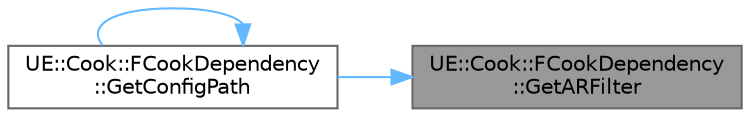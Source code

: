 digraph "UE::Cook::FCookDependency::GetARFilter"
{
 // INTERACTIVE_SVG=YES
 // LATEX_PDF_SIZE
  bgcolor="transparent";
  edge [fontname=Helvetica,fontsize=10,labelfontname=Helvetica,labelfontsize=10];
  node [fontname=Helvetica,fontsize=10,shape=box,height=0.2,width=0.4];
  rankdir="RL";
  Node1 [id="Node000001",label="UE::Cook::FCookDependency\l::GetARFilter",height=0.2,width=0.4,color="gray40", fillcolor="grey60", style="filled", fontcolor="black",tooltip="Returns the FARFilter if GetType() == AssetRegistryQuery, else nullptr."];
  Node1 -> Node2 [id="edge1_Node000001_Node000002",dir="back",color="steelblue1",style="solid",tooltip=" "];
  Node2 [id="Node000002",label="UE::Cook::FCookDependency\l::GetConfigPath",height=0.2,width=0.4,color="grey40", fillcolor="white", style="filled",URL="$d4/d80/classUE_1_1Cook_1_1FCookDependency.html#a8cbab27d6371cb2e81f8ed8c60780485",tooltip="Returns the full path of the config access (e.g."];
  Node2 -> Node2 [id="edge2_Node000002_Node000002",dir="back",color="steelblue1",style="solid",tooltip=" "];
}

